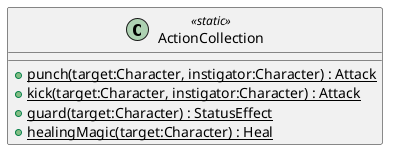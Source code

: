 @startuml
class ActionCollection <<static>> {
    + {static} punch(target:Character, instigator:Character) : Attack
    + {static} kick(target:Character, instigator:Character) : Attack
    + {static} guard(target:Character) : StatusEffect
    + {static} healingMagic(target:Character) : Heal
}
@enduml
